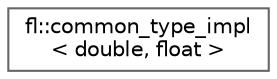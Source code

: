 digraph "Graphical Class Hierarchy"
{
 // INTERACTIVE_SVG=YES
 // LATEX_PDF_SIZE
  bgcolor="transparent";
  edge [fontname=Helvetica,fontsize=10,labelfontname=Helvetica,labelfontsize=10];
  node [fontname=Helvetica,fontsize=10,shape=box,height=0.2,width=0.4];
  rankdir="LR";
  Node0 [id="Node000000",label="fl::common_type_impl\l\< double, float \>",height=0.2,width=0.4,color="grey40", fillcolor="white", style="filled",URL="$d4/d36/namespacefl.html#d3/d4b/structfl_1_1common__type__impl_3_01double_00_01float_01_4",tooltip=" "];
}
